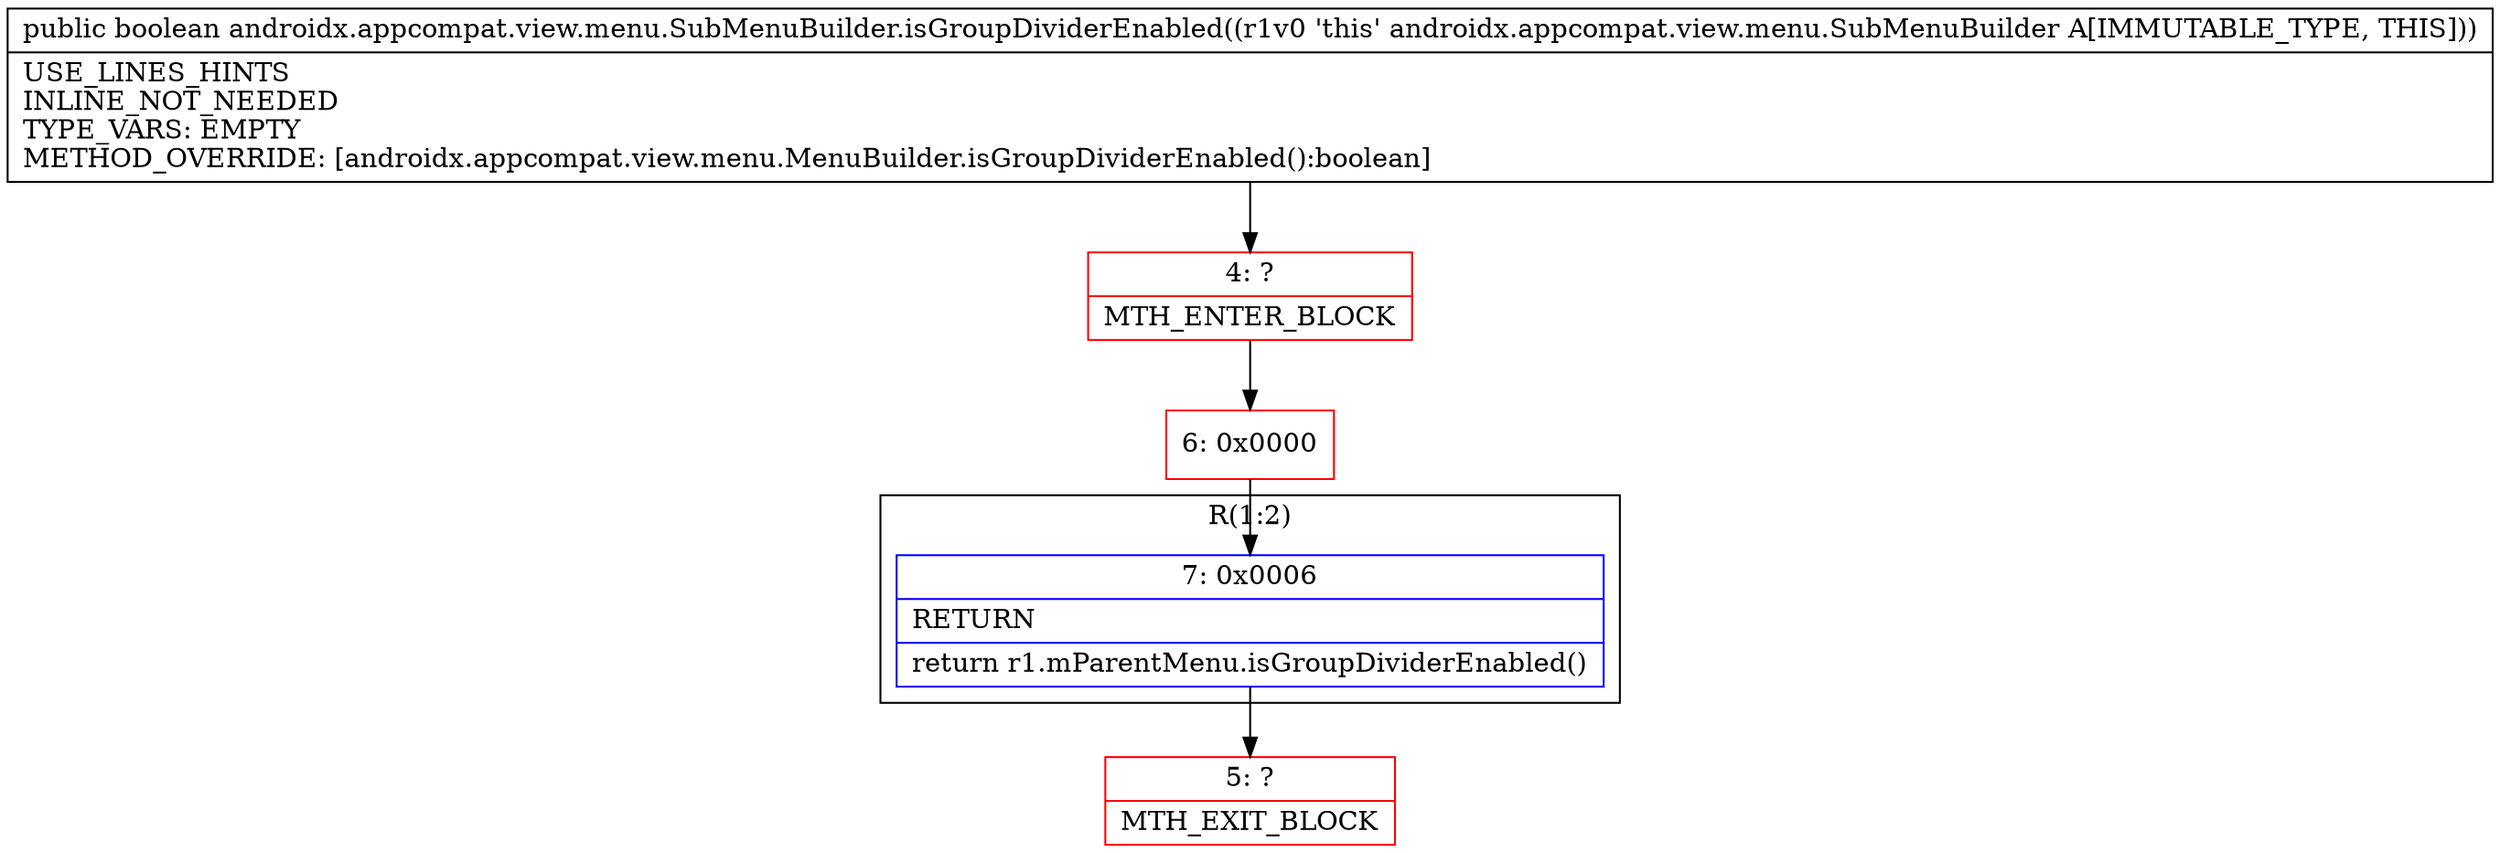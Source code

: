 digraph "CFG forandroidx.appcompat.view.menu.SubMenuBuilder.isGroupDividerEnabled()Z" {
subgraph cluster_Region_308477635 {
label = "R(1:2)";
node [shape=record,color=blue];
Node_7 [shape=record,label="{7\:\ 0x0006|RETURN\l|return r1.mParentMenu.isGroupDividerEnabled()\l}"];
}
Node_4 [shape=record,color=red,label="{4\:\ ?|MTH_ENTER_BLOCK\l}"];
Node_6 [shape=record,color=red,label="{6\:\ 0x0000}"];
Node_5 [shape=record,color=red,label="{5\:\ ?|MTH_EXIT_BLOCK\l}"];
MethodNode[shape=record,label="{public boolean androidx.appcompat.view.menu.SubMenuBuilder.isGroupDividerEnabled((r1v0 'this' androidx.appcompat.view.menu.SubMenuBuilder A[IMMUTABLE_TYPE, THIS]))  | USE_LINES_HINTS\lINLINE_NOT_NEEDED\lTYPE_VARS: EMPTY\lMETHOD_OVERRIDE: [androidx.appcompat.view.menu.MenuBuilder.isGroupDividerEnabled():boolean]\l}"];
MethodNode -> Node_4;Node_7 -> Node_5;
Node_4 -> Node_6;
Node_6 -> Node_7;
}

